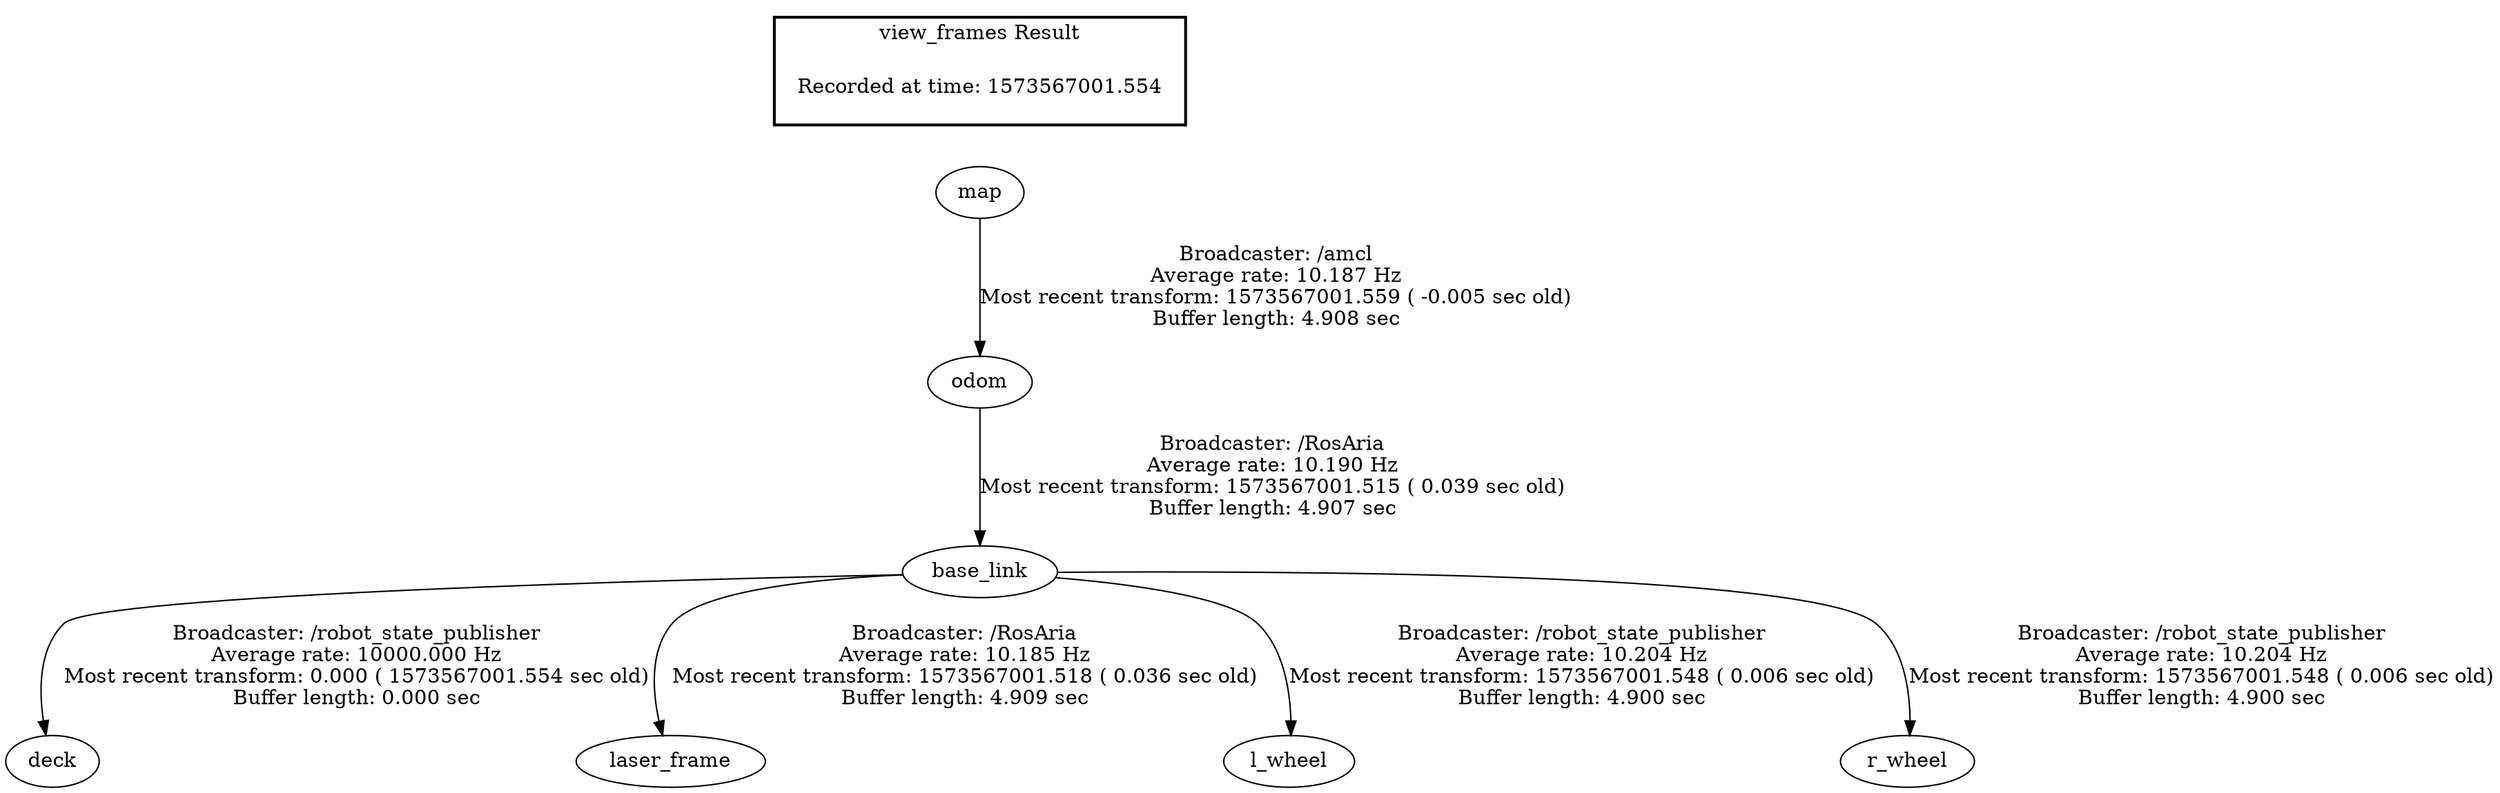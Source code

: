 digraph G {
"base_link" -> "deck"[label="Broadcaster: /robot_state_publisher\nAverage rate: 10000.000 Hz\nMost recent transform: 0.000 ( 1573567001.554 sec old)\nBuffer length: 0.000 sec\n"];
"odom" -> "base_link"[label="Broadcaster: /RosAria\nAverage rate: 10.190 Hz\nMost recent transform: 1573567001.515 ( 0.039 sec old)\nBuffer length: 4.907 sec\n"];
"map" -> "odom"[label="Broadcaster: /amcl\nAverage rate: 10.187 Hz\nMost recent transform: 1573567001.559 ( -0.005 sec old)\nBuffer length: 4.908 sec\n"];
"base_link" -> "laser_frame"[label="Broadcaster: /RosAria\nAverage rate: 10.185 Hz\nMost recent transform: 1573567001.518 ( 0.036 sec old)\nBuffer length: 4.909 sec\n"];
"base_link" -> "l_wheel"[label="Broadcaster: /robot_state_publisher\nAverage rate: 10.204 Hz\nMost recent transform: 1573567001.548 ( 0.006 sec old)\nBuffer length: 4.900 sec\n"];
"base_link" -> "r_wheel"[label="Broadcaster: /robot_state_publisher\nAverage rate: 10.204 Hz\nMost recent transform: 1573567001.548 ( 0.006 sec old)\nBuffer length: 4.900 sec\n"];
edge [style=invis];
 subgraph cluster_legend { style=bold; color=black; label ="view_frames Result";
"Recorded at time: 1573567001.554"[ shape=plaintext ] ;
 }->"map";
}